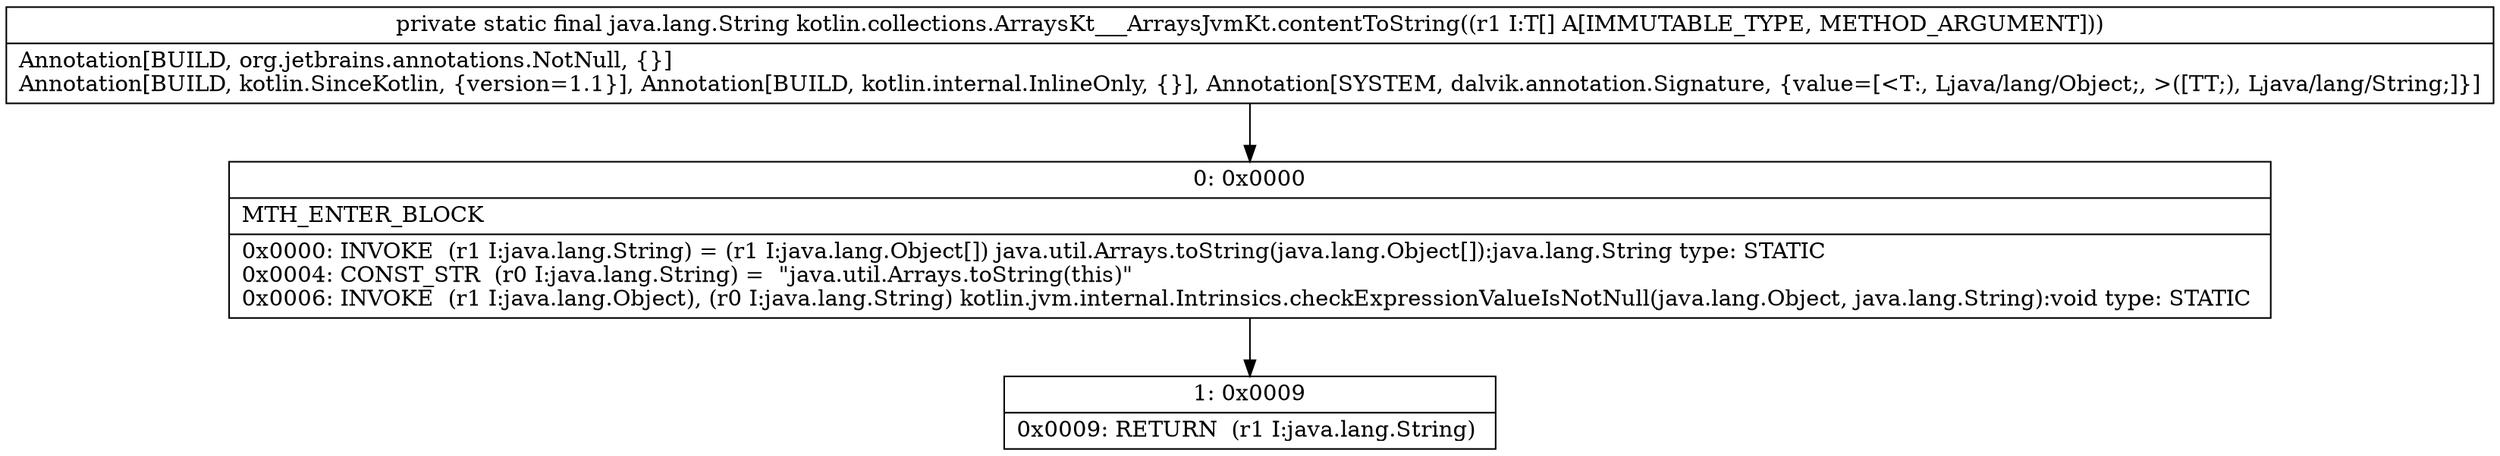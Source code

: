digraph "CFG forkotlin.collections.ArraysKt___ArraysJvmKt.contentToString([Ljava\/lang\/Object;)Ljava\/lang\/String;" {
Node_0 [shape=record,label="{0\:\ 0x0000|MTH_ENTER_BLOCK\l|0x0000: INVOKE  (r1 I:java.lang.String) = (r1 I:java.lang.Object[]) java.util.Arrays.toString(java.lang.Object[]):java.lang.String type: STATIC \l0x0004: CONST_STR  (r0 I:java.lang.String) =  \"java.util.Arrays.toString(this)\" \l0x0006: INVOKE  (r1 I:java.lang.Object), (r0 I:java.lang.String) kotlin.jvm.internal.Intrinsics.checkExpressionValueIsNotNull(java.lang.Object, java.lang.String):void type: STATIC \l}"];
Node_1 [shape=record,label="{1\:\ 0x0009|0x0009: RETURN  (r1 I:java.lang.String) \l}"];
MethodNode[shape=record,label="{private static final java.lang.String kotlin.collections.ArraysKt___ArraysJvmKt.contentToString((r1 I:T[] A[IMMUTABLE_TYPE, METHOD_ARGUMENT]))  | Annotation[BUILD, org.jetbrains.annotations.NotNull, \{\}]\lAnnotation[BUILD, kotlin.SinceKotlin, \{version=1.1\}], Annotation[BUILD, kotlin.internal.InlineOnly, \{\}], Annotation[SYSTEM, dalvik.annotation.Signature, \{value=[\<T:, Ljava\/lang\/Object;, \>([TT;), Ljava\/lang\/String;]\}]\l}"];
MethodNode -> Node_0;
Node_0 -> Node_1;
}

